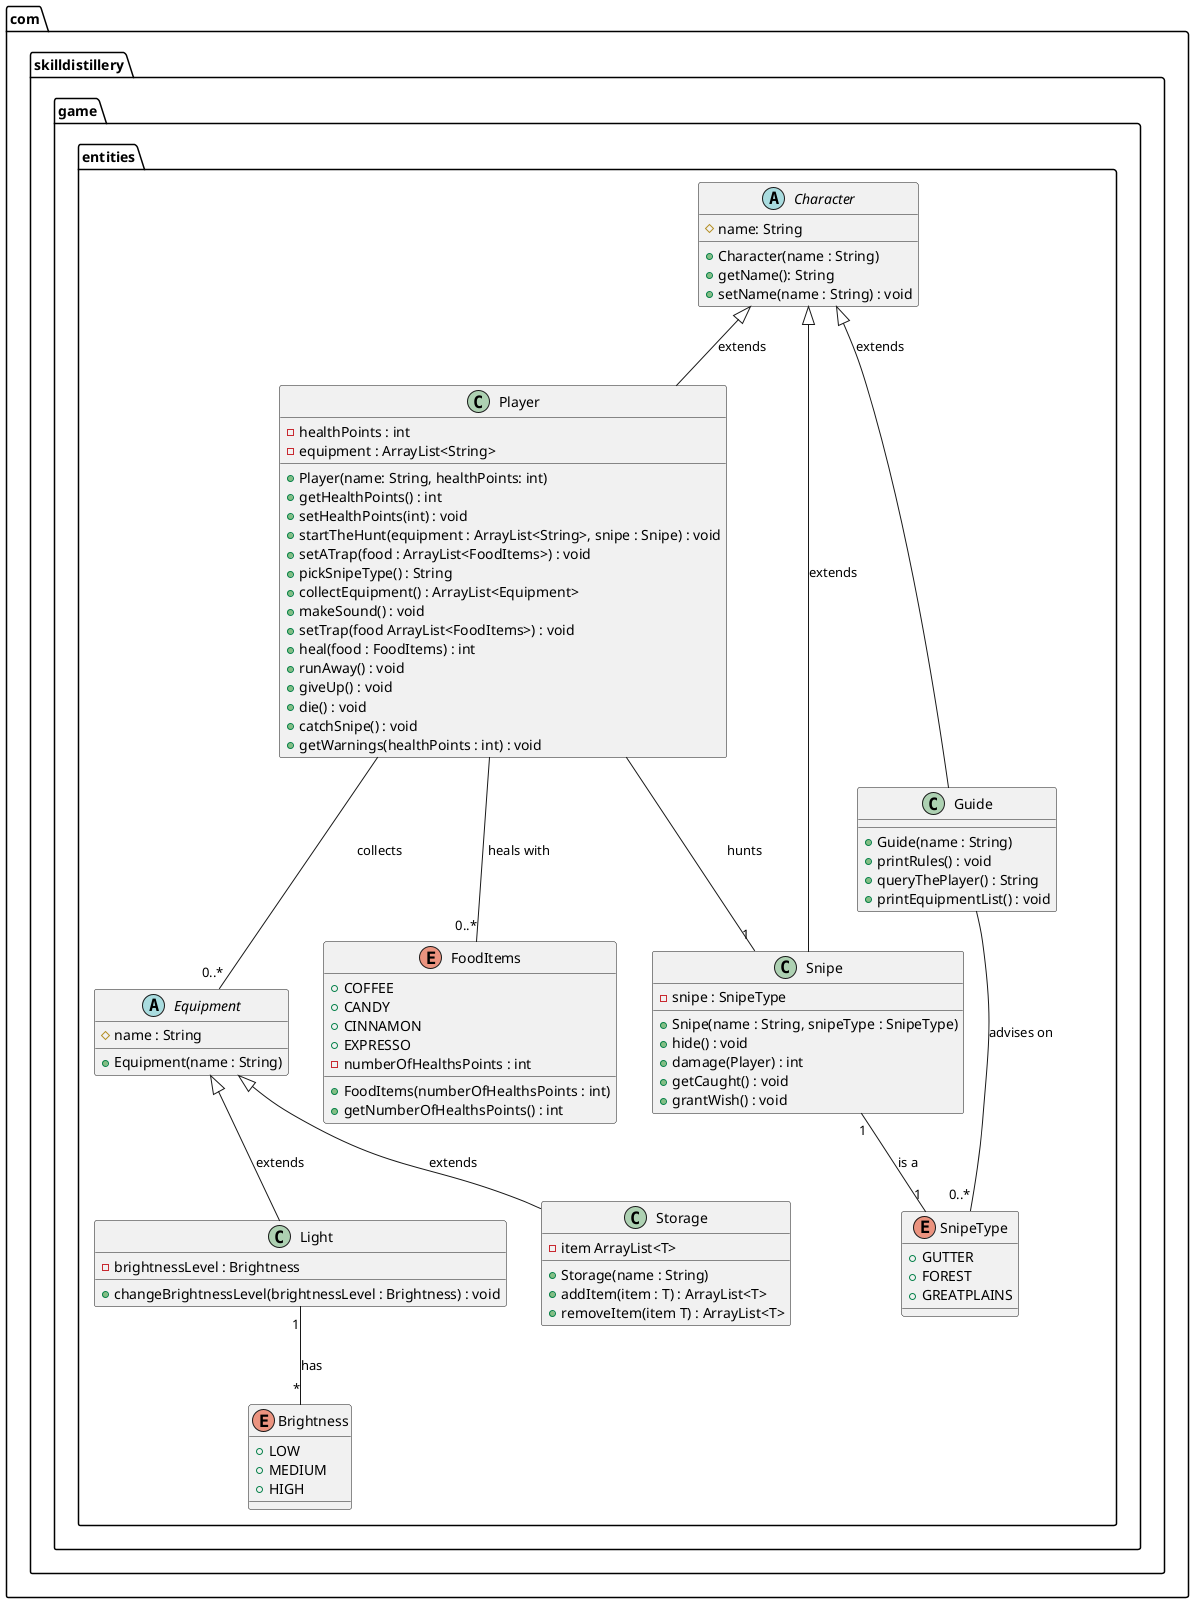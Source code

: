 @startuml
package com.skilldistillery.game.entities {

abstract class Character {
# name: String
+ Character(name : String)
+ getName(): String
+ setName(name : String) : void
}

class Player {
- healthPoints : int
- equipment : ArrayList<String>
+ Player(name: String, healthPoints: int)
+ getHealthPoints() : int
+ setHealthPoints(int) : void
+ startTheHunt(equipment : ArrayList<String>, snipe : Snipe) : void
+ setATrap(food : ArrayList<FoodItems>) : void
+ pickSnipeType() : String
+ collectEquipment() : ArrayList<Equipment>
+ makeSound() : void
+ setTrap(food ArrayList<FoodItems>) : void
+ heal(food : FoodItems) : int 
+ runAway() : void
+ giveUp() : void
+ die() : void
+ catchSnipe() : void
+ getWarnings(healthPoints : int) : void
  
}

class Guide {
+ Guide(name : String)
+ printRules() : void
+ queryThePlayer() : String
+ printEquipmentList() : void  
}

class Snipe {
- snipe : SnipeType
+ Snipe(name : String, snipeType : SnipeType)
+ hide() : void
+ damage(Player) : int
+ getCaught() : void
+ grantWish() : void

}

enum SnipeType {
+ GUTTER
+ FOREST 
+ GREATPLAINS
}

enum FoodItems {
+ COFFEE
+ CANDY
+ CINNAMON
+ EXPRESSO
- numberOfHealthsPoints : int
+ FoodItems(numberOfHealthsPoints : int)
+ getNumberOfHealthsPoints() : int

}

abstract class Equipment {
# name : String
+ Equipment(name : String)

}

class Storage {
- item ArrayList<T>
+ Storage(name : String)
+ addItem(item : T) : ArrayList<T>
+ removeItem(item T) : ArrayList<T>
}

class Light {
- brightnessLevel : Brightness
+ changeBrightnessLevel(brightnessLevel : Brightness) : void
}

enum Brightness {
+ LOW
+ MEDIUM
+ HIGH
}

Character <|-- Player : extends
Character <|-- Guide : extends
Character <|-- Snipe : extends
Equipment <|-- Storage : extends
Equipment <|-- Light : extends
Light "1" -- "*" Brightness : "has"
Player -- "0..*" FoodItems : "heals with"
Player -- "0..*" Equipment : "collects"
Player -- "1" Snipe : "hunts"
Guide -- "0..*" SnipeType : "advises on"
Snipe "1" -- "1" SnipeType : "is a"
}
@enduml